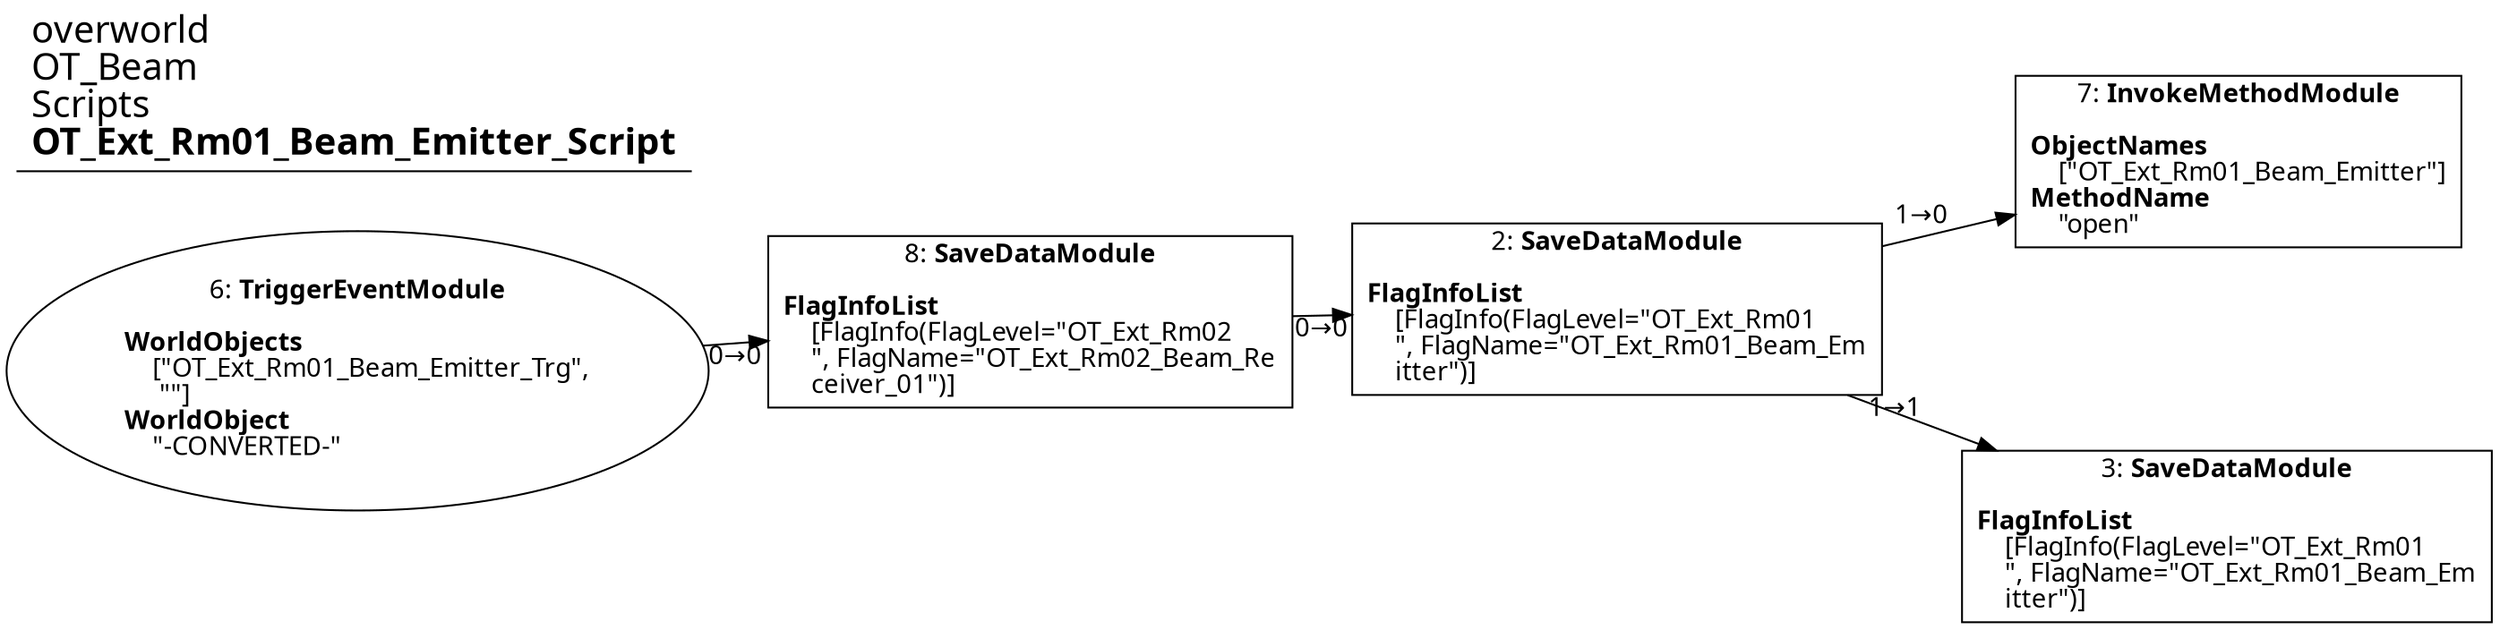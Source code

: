 digraph {
    layout = fdp;
    overlap = prism;
    sep = "+16";
    splines = spline;

    node [ shape = box ];

    graph [ fontname = "Segoe UI" ];
    node [ fontname = "Segoe UI" ];
    edge [ fontname = "Segoe UI" ];

    2 [ label = <2: <b>SaveDataModule</b><br/><br/><b>FlagInfoList</b><br align="left"/>    [FlagInfo(FlagLevel=&quot;OT_Ext_Rm01<br align="left"/>    &quot;, FlagName=&quot;OT_Ext_Rm01_Beam_Em<br align="left"/>    itter&quot;)]<br align="left"/>> ];
    2 [ pos = "0.42100003,-0.28800002!" ];
    2 -> 3 [ label = "1→1" ];
    2 -> 7 [ label = "1→0" ];

    3 [ label = <3: <b>SaveDataModule</b><br/><br/><b>FlagInfoList</b><br align="left"/>    [FlagInfo(FlagLevel=&quot;OT_Ext_Rm01<br align="left"/>    &quot;, FlagName=&quot;OT_Ext_Rm01_Beam_Em<br align="left"/>    itter&quot;)]<br align="left"/>> ];
    3 [ pos = "0.70400006,-0.38200003!" ];

    6 [ label = <6: <b>TriggerEventModule</b><br/><br/><b>WorldObjects</b><br align="left"/>    [&quot;OT_Ext_Rm01_Beam_Emitter_Trg&quot;,<br align="left"/>     &quot;&quot;]<br align="left"/><b>WorldObject</b><br align="left"/>    &quot;-CONVERTED-&quot;<br align="left"/>> ];
    6 [ shape = oval ]
    6 [ pos = "-0.061000004,-0.28800002!" ];
    6 -> 8 [ label = "0→0" ];

    7 [ label = <7: <b>InvokeMethodModule</b><br/><br/><b>ObjectNames</b><br align="left"/>    [&quot;OT_Ext_Rm01_Beam_Emitter&quot;]<br align="left"/><b>MethodName</b><br align="left"/>    &quot;open&quot;<br align="left"/>> ];
    7 [ pos = "0.708,-0.22700001!" ];

    8 [ label = <8: <b>SaveDataModule</b><br/><br/><b>FlagInfoList</b><br align="left"/>    [FlagInfo(FlagLevel=&quot;OT_Ext_Rm02<br align="left"/>    &quot;, FlagName=&quot;OT_Ext_Rm02_Beam_Re<br align="left"/>    ceiver_01&quot;)]<br align="left"/>> ];
    8 [ pos = "0.20300001,-0.28800002!" ];
    8 -> 2 [ label = "0→0" ];

    title [ pos = "-0.062000003,-0.22600001!" ];
    title [ shape = underline ];
    title [ label = <<font point-size="20">overworld<br align="left"/>OT_Beam<br align="left"/>Scripts<br align="left"/><b>OT_Ext_Rm01_Beam_Emitter_Script</b><br align="left"/></font>> ];
}
